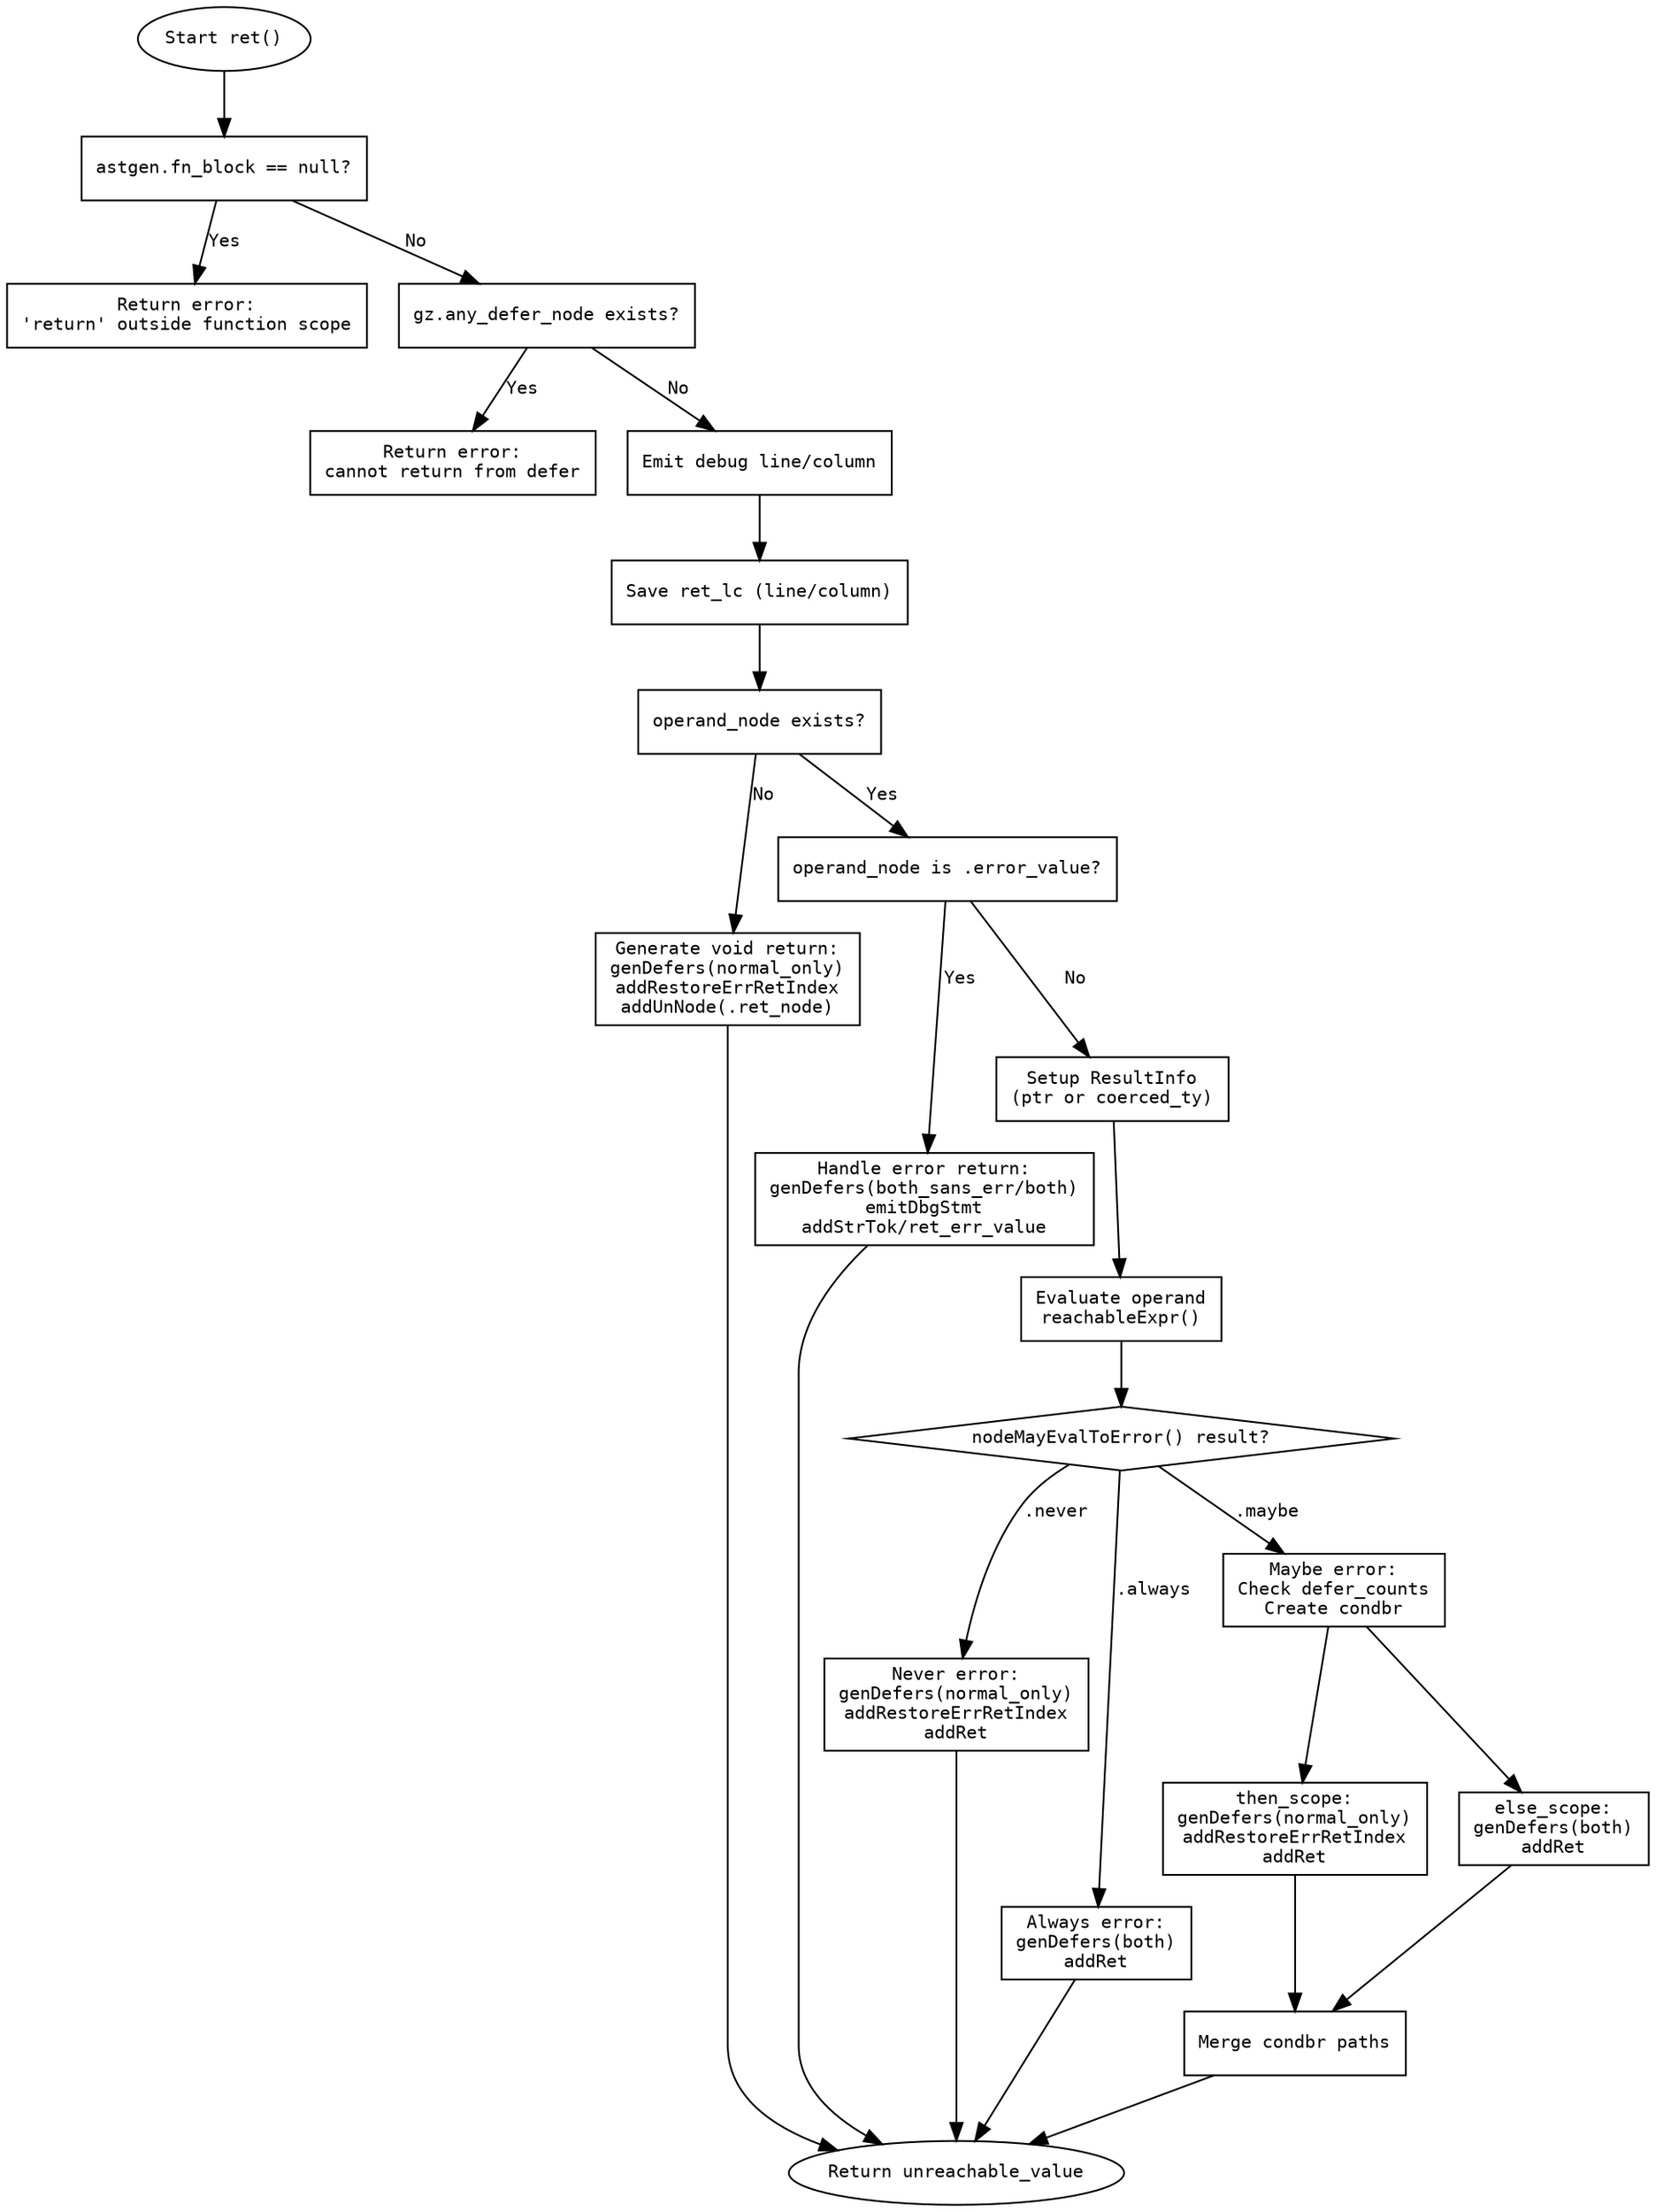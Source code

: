 
digraph flowchart {
    node [shape=rectangle, fontname="Courier", fontsize=10];
    edge [fontname="Courier", fontsize=10];

    start [label="Start ret()", shape=ellipse];
    check_fn_block [label="astgen.fn_block == null?"];
    error_outside_func [label="Return error:\n'return' outside function scope", shape=box];
    check_any_defer [label="gz.any_defer_node exists?"];
    error_defer_return [label="Return error:\ncannot return from defer", shape=box];
    emit_debug_info [label="Emit debug line/column"];
    save_ret_lc [label="Save ret_lc (line/column)"];
    check_operand_node [label="operand_node exists?"];
    handle_void_return [label="Generate void return:\ngenDefers(normal_only)\naddRestoreErrRetIndex\naddUnNode(.ret_node)"];
    check_error_value [label="operand_node is .error_value?"];
    handle_error_return [label="Handle error return:\ngenDefers(both_sans_err/both)\nemitDbgStmt\naddStrTok/ret_err_value"];
    setup_ri [label="Setup ResultInfo\n(ptr or coerced_ty)"];
    eval_operand [label="Evaluate operand\nreachableExpr()"];
    check_error_behavior [label="nodeMayEvalToError() result?", shape=diamond];
    handle_never_error [label="Never error:\ngenDefers(normal_only)\naddRestoreErrRetIndex\naddRet"];
    handle_always_error [label="Always error:\ngenDefers(both)\naddRet"];
    handle_maybe_error [label="Maybe error:\nCheck defer_counts\nCreate condbr"];
    condbr_then [label="then_scope:\ngenDefers(normal_only)\naddRestoreErrRetIndex\naddRet"];
    condbr_else [label="else_scope:\ngenDefers(both)\naddRet"];
    merge_condbr [label="Merge condbr paths"];
    end [label="Return unreachable_value", shape=ellipse];

    start -> check_fn_block;
    check_fn_block -> error_outside_func [label="Yes"];
    check_fn_block -> check_any_defer [label="No"];
    check_any_defer -> error_defer_return [label="Yes"];
    check_any_defer -> emit_debug_info [label="No"];
    emit_debug_info -> save_ret_lc;
    save_ret_lc -> check_operand_node;
    
    check_operand_node -> handle_void_return [label="No"];
    check_operand_node -> check_error_value [label="Yes"];
    
    handle_void_return -> end;
    
    check_error_value -> handle_error_return [label="Yes"];
    check_error_value -> setup_ri [label="No"];
    
    handle_error_return -> end;
    
    setup_ri -> eval_operand;
    eval_operand -> check_error_behavior;
    
    check_error_behavior -> handle_never_error [label=".never"];
    check_error_behavior -> handle_always_error [label=".always"];
    check_error_behavior -> handle_maybe_error [label=".maybe"];
    
    handle_never_error -> end;
    handle_always_error -> end;
    
    handle_maybe_error -> condbr_then;
    handle_maybe_error -> condbr_else;
    condbr_then -> merge_condbr;
    condbr_else -> merge_condbr;
    merge_condbr -> end;
}
